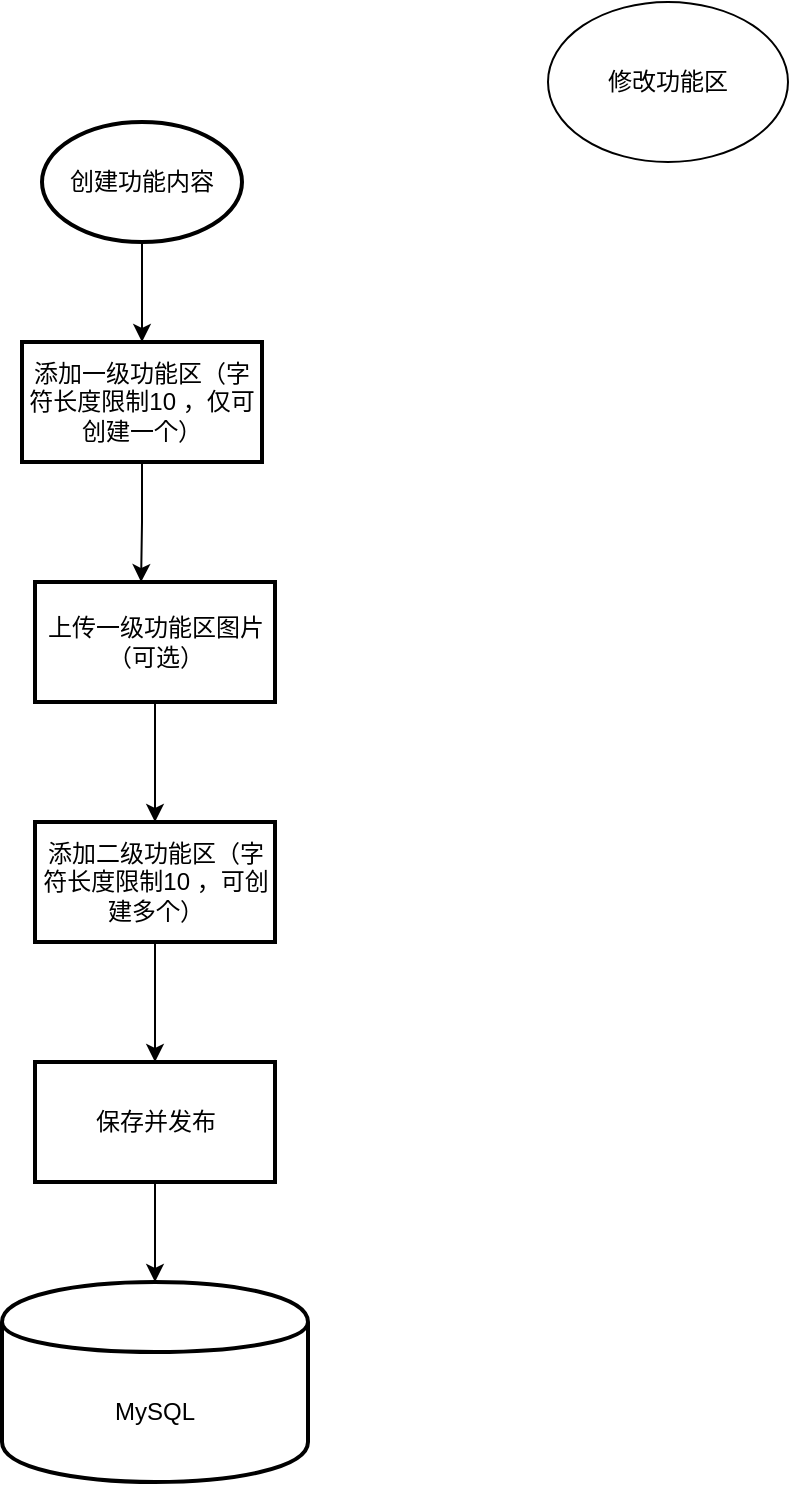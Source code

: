 <mxfile version="14.4.3" type="github">
  <diagram id="VzSBwnLCHHDuz5QDuF97" name="第 1 页">
    <mxGraphModel dx="2505" dy="860" grid="1" gridSize="10" guides="1" tooltips="1" connect="1" arrows="1" fold="1" page="1" pageScale="1" pageWidth="827" pageHeight="1169" math="0" shadow="0">
      <root>
        <mxCell id="0" />
        <mxCell id="1" parent="0" />
        <mxCell id="H81D-0IT-e_9pn4Vorrv-3" value="" style="edgeStyle=orthogonalEdgeStyle;rounded=0;orthogonalLoop=1;jettySize=auto;html=1;" edge="1" parent="1" source="H81D-0IT-e_9pn4Vorrv-1" target="H81D-0IT-e_9pn4Vorrv-2">
          <mxGeometry relative="1" as="geometry" />
        </mxCell>
        <mxCell id="H81D-0IT-e_9pn4Vorrv-1" value="创建功能内容" style="strokeWidth=2;html=1;shape=mxgraph.flowchart.start_1;whiteSpace=wrap;" vertex="1" parent="1">
          <mxGeometry x="-393" y="60" width="100" height="60" as="geometry" />
        </mxCell>
        <mxCell id="H81D-0IT-e_9pn4Vorrv-5" value="" style="edgeStyle=orthogonalEdgeStyle;rounded=0;orthogonalLoop=1;jettySize=auto;html=1;entryX=0.442;entryY=0;entryDx=0;entryDy=0;entryPerimeter=0;" edge="1" parent="1" source="H81D-0IT-e_9pn4Vorrv-2" target="H81D-0IT-e_9pn4Vorrv-6">
          <mxGeometry relative="1" as="geometry" />
        </mxCell>
        <mxCell id="H81D-0IT-e_9pn4Vorrv-2" value="添加一级功能区（字符长度限制10 ，仅可创建一个）" style="whiteSpace=wrap;html=1;strokeWidth=2;" vertex="1" parent="1">
          <mxGeometry x="-403" y="170" width="120" height="60" as="geometry" />
        </mxCell>
        <mxCell id="H81D-0IT-e_9pn4Vorrv-20" value="" style="edgeStyle=orthogonalEdgeStyle;rounded=0;orthogonalLoop=1;jettySize=auto;html=1;" edge="1" parent="1" source="H81D-0IT-e_9pn4Vorrv-4" target="H81D-0IT-e_9pn4Vorrv-8">
          <mxGeometry relative="1" as="geometry" />
        </mxCell>
        <mxCell id="H81D-0IT-e_9pn4Vorrv-4" value="添加二级功能区（字符长度限制10 ，可创建多个）" style="whiteSpace=wrap;html=1;strokeWidth=2;" vertex="1" parent="1">
          <mxGeometry x="-396.5" y="410" width="120" height="60" as="geometry" />
        </mxCell>
        <mxCell id="H81D-0IT-e_9pn4Vorrv-9" value="" style="edgeStyle=orthogonalEdgeStyle;rounded=0;orthogonalLoop=1;jettySize=auto;html=1;entryX=0.5;entryY=0;entryDx=0;entryDy=0;" edge="1" parent="1" source="H81D-0IT-e_9pn4Vorrv-6" target="H81D-0IT-e_9pn4Vorrv-4">
          <mxGeometry relative="1" as="geometry">
            <mxPoint x="-140" y="470" as="targetPoint" />
          </mxGeometry>
        </mxCell>
        <mxCell id="H81D-0IT-e_9pn4Vorrv-6" value="上传一级功能区图片（可选）" style="whiteSpace=wrap;html=1;strokeWidth=2;" vertex="1" parent="1">
          <mxGeometry x="-396.5" y="290" width="120" height="60" as="geometry" />
        </mxCell>
        <mxCell id="H81D-0IT-e_9pn4Vorrv-11" value="" style="edgeStyle=orthogonalEdgeStyle;rounded=0;orthogonalLoop=1;jettySize=auto;html=1;" edge="1" parent="1" source="H81D-0IT-e_9pn4Vorrv-8" target="H81D-0IT-e_9pn4Vorrv-10">
          <mxGeometry relative="1" as="geometry" />
        </mxCell>
        <mxCell id="H81D-0IT-e_9pn4Vorrv-8" value="保存并发布" style="whiteSpace=wrap;html=1;strokeWidth=2;" vertex="1" parent="1">
          <mxGeometry x="-396.5" y="530" width="120" height="60" as="geometry" />
        </mxCell>
        <mxCell id="H81D-0IT-e_9pn4Vorrv-10" value="MySQL" style="shape=cylinder;whiteSpace=wrap;html=1;boundedLbl=1;backgroundOutline=1;strokeWidth=2;" vertex="1" parent="1">
          <mxGeometry x="-413" y="640" width="153" height="100" as="geometry" />
        </mxCell>
        <mxCell id="H81D-0IT-e_9pn4Vorrv-13" value="修改功能区" style="ellipse;whiteSpace=wrap;html=1;" vertex="1" parent="1">
          <mxGeometry x="-140" width="120" height="80" as="geometry" />
        </mxCell>
      </root>
    </mxGraphModel>
  </diagram>
</mxfile>
